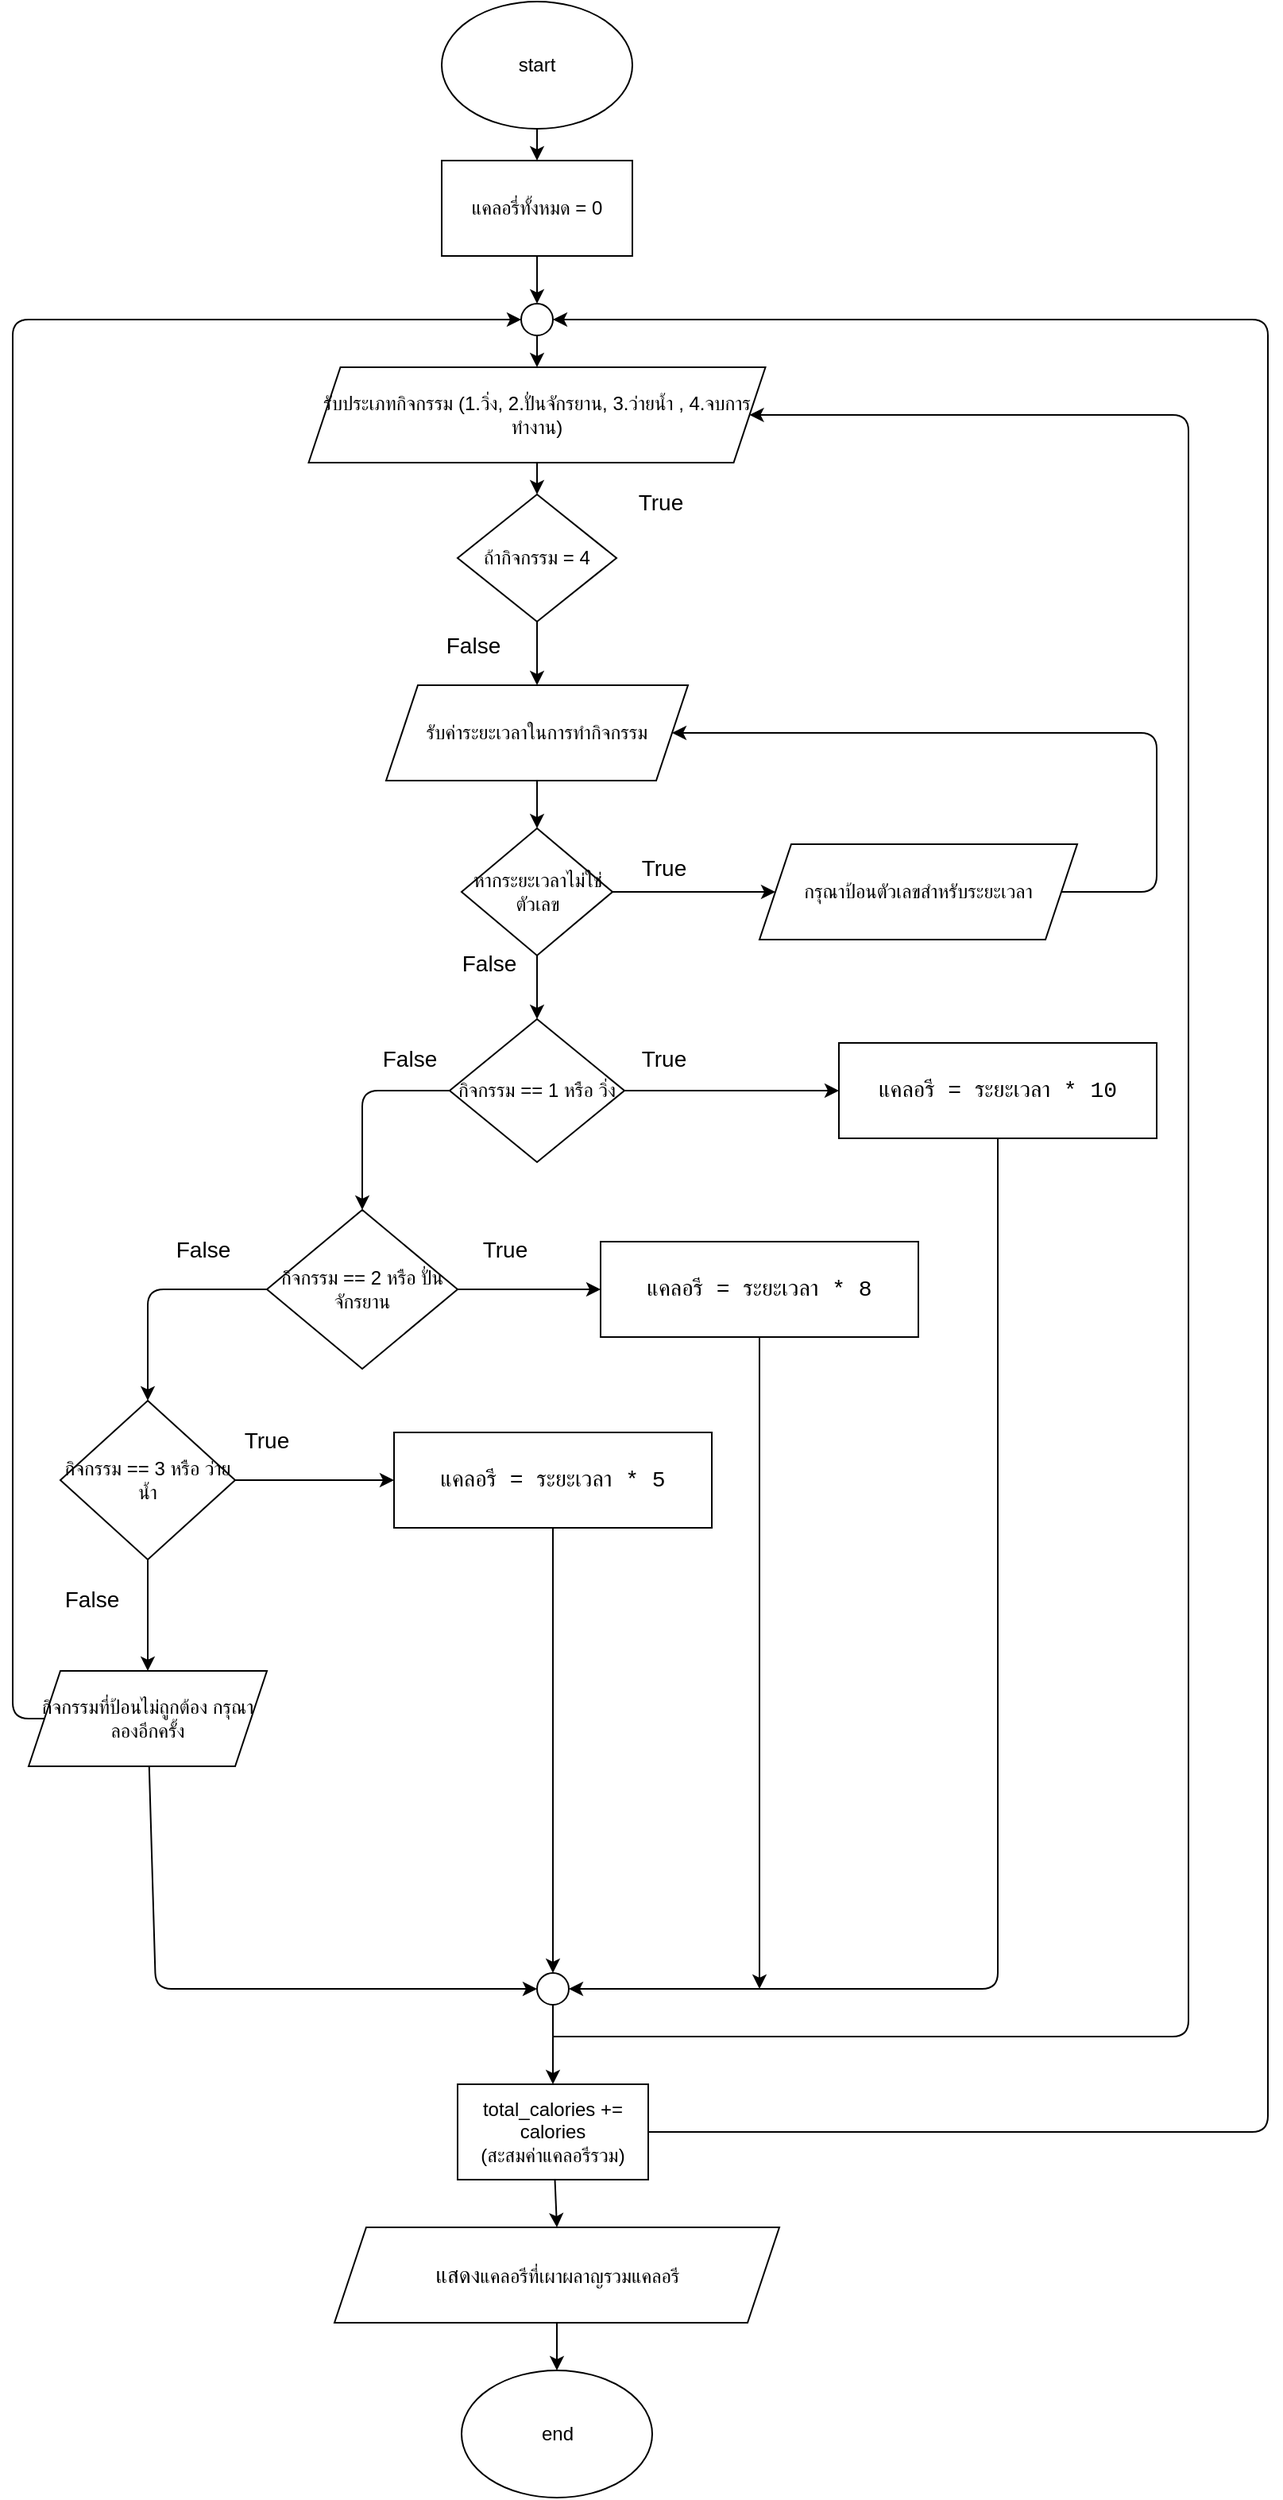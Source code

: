 <mxfile pages="1">
    <diagram id="byiRFvoMUt55oZUKQ5mL" name="Page-1">
        <mxGraphModel dx="905" dy="433" grid="1" gridSize="10" guides="1" tooltips="1" connect="1" arrows="1" fold="1" page="1" pageScale="1" pageWidth="850" pageHeight="1100" math="0" shadow="0">
            <root>
                <mxCell id="0"/>
                <mxCell id="1" parent="0"/>
                <mxCell id="59" style="edgeStyle=none;html=1;entryX=0.5;entryY=0;entryDx=0;entryDy=0;" edge="1" parent="1" source="3" target="54">
                    <mxGeometry relative="1" as="geometry"/>
                </mxCell>
                <mxCell id="3" value="start" style="ellipse;whiteSpace=wrap;html=1;" parent="1" vertex="1">
                    <mxGeometry x="280" y="10" width="120" height="80" as="geometry"/>
                </mxCell>
                <mxCell id="61" style="edgeStyle=none;html=1;entryX=0.5;entryY=0;entryDx=0;entryDy=0;" edge="1" parent="1" source="5" target="55">
                    <mxGeometry relative="1" as="geometry"/>
                </mxCell>
                <mxCell id="5" value="รับประเภทกิจกรรม (1.วิ่ง, 2.ปั่นจักรยาน, 3.ว่ายน้ำ , 4.จบการทำงาน)" style="shape=parallelogram;perimeter=parallelogramPerimeter;whiteSpace=wrap;html=1;fixedSize=1;" parent="1" vertex="1">
                    <mxGeometry x="196.25" y="240" width="287.5" height="60" as="geometry"/>
                </mxCell>
                <mxCell id="31" style="edgeStyle=none;html=1;entryX=0;entryY=0.5;entryDx=0;entryDy=0;" parent="1" source="14" target="16" edge="1">
                    <mxGeometry relative="1" as="geometry"/>
                </mxCell>
                <mxCell id="33" style="edgeStyle=none;html=1;entryX=0.5;entryY=0;entryDx=0;entryDy=0;" parent="1" source="14" target="32" edge="1">
                    <mxGeometry relative="1" as="geometry">
                        <Array as="points">
                            <mxPoint x="230" y="695"/>
                        </Array>
                    </mxGeometry>
                </mxCell>
                <mxCell id="14" value="กิจกรรม ==&amp;nbsp;&lt;span class=&quot;hljs-string&quot;&gt;1&lt;/span&gt;&amp;nbsp;หรือ&amp;nbsp;&lt;span class=&quot;hljs-string&quot;&gt;วิ่ง&lt;/span&gt;" style="rhombus;whiteSpace=wrap;html=1;" parent="1" vertex="1">
                    <mxGeometry x="285" y="650" width="110" height="90" as="geometry"/>
                </mxCell>
                <mxCell id="45" style="edgeStyle=none;html=1;entryX=1;entryY=0.5;entryDx=0;entryDy=0;" parent="1" source="16" target="24" edge="1">
                    <mxGeometry relative="1" as="geometry">
                        <Array as="points">
                            <mxPoint x="630" y="1260"/>
                        </Array>
                    </mxGeometry>
                </mxCell>
                <mxCell id="16" value="&lt;div style=&quot;font-family: &amp;#34;consolas&amp;#34; , &amp;#34;courier new&amp;#34; , monospace ; font-size: 14px ; line-height: 19px&quot;&gt;&lt;span style=&quot;background-color: rgb(255 , 255 , 255)&quot;&gt;แคลอรี = ระยะเวลา * 10&lt;/span&gt;&lt;/div&gt;" style="rounded=0;whiteSpace=wrap;html=1;" parent="1" vertex="1">
                    <mxGeometry x="530" y="665" width="200" height="60" as="geometry"/>
                </mxCell>
                <mxCell id="21" style="edgeStyle=none;html=1;entryX=0.5;entryY=0;entryDx=0;entryDy=0;fontSize=14;" parent="1" source="22" target="25" edge="1">
                    <mxGeometry relative="1" as="geometry"/>
                </mxCell>
                <mxCell id="22" value="&lt;font style=&quot;font-size: 14px;&quot;&gt;แสดง&lt;/font&gt;แคลอรีที่เผาผลาญรวมแคลอรี" style="shape=parallelogram;perimeter=parallelogramPerimeter;whiteSpace=wrap;html=1;fixedSize=1;" parent="1" vertex="1">
                    <mxGeometry x="212.5" y="1410" width="280" height="60" as="geometry"/>
                </mxCell>
                <mxCell id="77" style="edgeStyle=none;html=1;entryX=0.5;entryY=0;entryDx=0;entryDy=0;" edge="1" parent="1" source="24" target="76">
                    <mxGeometry relative="1" as="geometry"/>
                </mxCell>
                <mxCell id="24" value="" style="ellipse;whiteSpace=wrap;html=1;aspect=fixed;fontSize=14;" parent="1" vertex="1">
                    <mxGeometry x="340" y="1250" width="20" height="20" as="geometry"/>
                </mxCell>
                <mxCell id="25" value="end" style="ellipse;whiteSpace=wrap;html=1;" parent="1" vertex="1">
                    <mxGeometry x="292.5" y="1500" width="120" height="80" as="geometry"/>
                </mxCell>
                <mxCell id="26" value="True" style="text;html=1;strokeColor=none;fillColor=none;align=center;verticalAlign=middle;whiteSpace=wrap;rounded=0;fontSize=14;" parent="1" vertex="1">
                    <mxGeometry x="390" y="660" width="60" height="30" as="geometry"/>
                </mxCell>
                <mxCell id="27" value="False" style="text;html=1;strokeColor=none;fillColor=none;align=center;verticalAlign=middle;whiteSpace=wrap;rounded=0;fontSize=14;" parent="1" vertex="1">
                    <mxGeometry x="230" y="660" width="60" height="30" as="geometry"/>
                </mxCell>
                <mxCell id="35" style="edgeStyle=none;html=1;entryX=0;entryY=0.5;entryDx=0;entryDy=0;" parent="1" source="32" target="34" edge="1">
                    <mxGeometry relative="1" as="geometry"/>
                </mxCell>
                <mxCell id="37" style="edgeStyle=none;html=1;entryX=0.5;entryY=0;entryDx=0;entryDy=0;" parent="1" source="32" target="36" edge="1">
                    <mxGeometry relative="1" as="geometry">
                        <Array as="points">
                            <mxPoint x="95" y="820"/>
                        </Array>
                    </mxGeometry>
                </mxCell>
                <mxCell id="32" value="กิจกรรม ==  2 หรือ ปั่นจักรยาน" style="rhombus;whiteSpace=wrap;html=1;" parent="1" vertex="1">
                    <mxGeometry x="170" y="770" width="120" height="100" as="geometry"/>
                </mxCell>
                <mxCell id="46" style="edgeStyle=none;html=1;" parent="1" source="34" edge="1">
                    <mxGeometry relative="1" as="geometry">
                        <mxPoint x="480" y="1260" as="targetPoint"/>
                    </mxGeometry>
                </mxCell>
                <mxCell id="34" value="&lt;div style=&quot;font-family: &amp;quot;consolas&amp;quot; , &amp;quot;courier new&amp;quot; , monospace ; font-size: 14px ; line-height: 19px&quot;&gt;&lt;span style=&quot;background-color: rgb(255 , 255 , 255)&quot;&gt;แคลอรี = ระยะเวลา * 8&lt;/span&gt;&lt;/div&gt;" style="rounded=0;whiteSpace=wrap;html=1;" parent="1" vertex="1">
                    <mxGeometry x="380" y="790" width="200" height="60" as="geometry"/>
                </mxCell>
                <mxCell id="41" style="edgeStyle=none;html=1;entryX=0;entryY=0.5;entryDx=0;entryDy=0;" parent="1" source="36" target="40" edge="1">
                    <mxGeometry relative="1" as="geometry"/>
                </mxCell>
                <mxCell id="44" style="edgeStyle=none;html=1;entryX=0.5;entryY=0;entryDx=0;entryDy=0;" parent="1" source="36" edge="1">
                    <mxGeometry relative="1" as="geometry">
                        <mxPoint x="95" y="1060" as="targetPoint"/>
                    </mxGeometry>
                </mxCell>
                <mxCell id="36" value="กิจกรรม == 3 หรือ ว่ายน้ำ" style="rhombus;whiteSpace=wrap;html=1;" parent="1" vertex="1">
                    <mxGeometry x="40" y="890" width="110" height="100" as="geometry"/>
                </mxCell>
                <mxCell id="38" value="True" style="text;html=1;strokeColor=none;fillColor=none;align=center;verticalAlign=middle;whiteSpace=wrap;rounded=0;fontSize=14;" parent="1" vertex="1">
                    <mxGeometry x="290" y="780" width="60" height="30" as="geometry"/>
                </mxCell>
                <mxCell id="39" value="False" style="text;html=1;strokeColor=none;fillColor=none;align=center;verticalAlign=middle;whiteSpace=wrap;rounded=0;fontSize=14;" parent="1" vertex="1">
                    <mxGeometry x="100" y="780" width="60" height="30" as="geometry"/>
                </mxCell>
                <mxCell id="47" style="edgeStyle=none;html=1;entryX=0.5;entryY=0;entryDx=0;entryDy=0;" parent="1" source="40" target="24" edge="1">
                    <mxGeometry relative="1" as="geometry"/>
                </mxCell>
                <mxCell id="40" value="&lt;div style=&quot;font-family: &amp;quot;consolas&amp;quot; , &amp;quot;courier new&amp;quot; , monospace ; font-size: 14px ; line-height: 19px&quot;&gt;&lt;span style=&quot;background-color: rgb(255 , 255 , 255)&quot;&gt;แคลอรี = ระยะเวลา * 5&lt;/span&gt;&lt;/div&gt;" style="rounded=0;whiteSpace=wrap;html=1;" parent="1" vertex="1">
                    <mxGeometry x="250" y="910" width="200" height="60" as="geometry"/>
                </mxCell>
                <mxCell id="42" value="True" style="text;html=1;strokeColor=none;fillColor=none;align=center;verticalAlign=middle;whiteSpace=wrap;rounded=0;fontSize=14;" parent="1" vertex="1">
                    <mxGeometry x="140" y="900" width="60" height="30" as="geometry"/>
                </mxCell>
                <mxCell id="48" style="edgeStyle=none;html=1;entryX=0;entryY=0.5;entryDx=0;entryDy=0;" parent="1" target="24" edge="1">
                    <mxGeometry relative="1" as="geometry">
                        <Array as="points">
                            <mxPoint x="100" y="1260"/>
                        </Array>
                        <mxPoint x="95.882" y="1120" as="sourcePoint"/>
                    </mxGeometry>
                </mxCell>
                <mxCell id="79" style="edgeStyle=none;html=1;entryX=0;entryY=0.5;entryDx=0;entryDy=0;" edge="1" parent="1" source="43" target="81">
                    <mxGeometry relative="1" as="geometry">
                        <mxPoint x="320" y="210" as="targetPoint"/>
                        <Array as="points">
                            <mxPoint x="10" y="1090"/>
                            <mxPoint x="10" y="623"/>
                            <mxPoint x="10" y="210"/>
                        </Array>
                    </mxGeometry>
                </mxCell>
                <mxCell id="43" value="กิจกรรมที่ป้อนไม่ถูกต้อง กรุณาลองอีกครั้ง" style="shape=parallelogram;perimeter=parallelogramPerimeter;whiteSpace=wrap;html=1;fixedSize=1;" parent="1" vertex="1">
                    <mxGeometry x="20" y="1060" width="150" height="60" as="geometry"/>
                </mxCell>
                <mxCell id="83" style="edgeStyle=none;html=1;exitX=0.5;exitY=1;exitDx=0;exitDy=0;entryX=0.5;entryY=0;entryDx=0;entryDy=0;" edge="1" parent="1" source="54" target="81">
                    <mxGeometry relative="1" as="geometry">
                        <mxPoint x="340" y="180.0" as="targetPoint"/>
                    </mxGeometry>
                </mxCell>
                <mxCell id="54" value="แคลอรี่ทั้งหมด = 0" style="rounded=0;whiteSpace=wrap;html=1;" vertex="1" parent="1">
                    <mxGeometry x="280" y="110" width="120" height="60" as="geometry"/>
                </mxCell>
                <mxCell id="63" style="edgeStyle=none;html=1;entryX=0.5;entryY=0;entryDx=0;entryDy=0;" edge="1" parent="1" source="55" target="62">
                    <mxGeometry relative="1" as="geometry"/>
                </mxCell>
                <mxCell id="55" value="ถ้ากิจกรรม = 4" style="rhombus;whiteSpace=wrap;html=1;" vertex="1" parent="1">
                    <mxGeometry x="290" y="320" width="100" height="80" as="geometry"/>
                </mxCell>
                <mxCell id="56" value="True" style="text;html=1;strokeColor=none;fillColor=none;align=center;verticalAlign=middle;whiteSpace=wrap;rounded=0;fontSize=14;" vertex="1" parent="1">
                    <mxGeometry x="387.5" y="310" width="60" height="30" as="geometry"/>
                </mxCell>
                <mxCell id="57" value="False" style="text;html=1;strokeColor=none;fillColor=none;align=center;verticalAlign=middle;whiteSpace=wrap;rounded=0;fontSize=14;" vertex="1" parent="1">
                    <mxGeometry x="270" y="400" width="60" height="30" as="geometry"/>
                </mxCell>
                <mxCell id="66" style="edgeStyle=none;html=1;entryX=0.5;entryY=0;entryDx=0;entryDy=0;" edge="1" parent="1" source="62" target="64">
                    <mxGeometry relative="1" as="geometry"/>
                </mxCell>
                <mxCell id="62" value="รับค่าระยะเวลาในการทำกิจกรรม" style="shape=parallelogram;perimeter=parallelogramPerimeter;whiteSpace=wrap;html=1;fixedSize=1;" vertex="1" parent="1">
                    <mxGeometry x="245" y="440" width="190" height="60" as="geometry"/>
                </mxCell>
                <mxCell id="67" style="edgeStyle=none;html=1;entryX=0;entryY=0.5;entryDx=0;entryDy=0;" edge="1" parent="1" source="64" target="65">
                    <mxGeometry relative="1" as="geometry"/>
                </mxCell>
                <mxCell id="70" style="edgeStyle=none;html=1;entryX=0.5;entryY=0;entryDx=0;entryDy=0;" edge="1" parent="1" source="64" target="14">
                    <mxGeometry relative="1" as="geometry"/>
                </mxCell>
                <mxCell id="64" value="หากระยะเวลาไม่ใช่ตัวเลข" style="rhombus;whiteSpace=wrap;html=1;" vertex="1" parent="1">
                    <mxGeometry x="292.5" y="530" width="95" height="80" as="geometry"/>
                </mxCell>
                <mxCell id="73" style="edgeStyle=none;html=1;entryX=1;entryY=0.5;entryDx=0;entryDy=0;" edge="1" parent="1" source="65" target="62">
                    <mxGeometry relative="1" as="geometry">
                        <Array as="points">
                            <mxPoint x="730" y="570"/>
                            <mxPoint x="730" y="470"/>
                        </Array>
                    </mxGeometry>
                </mxCell>
                <mxCell id="65" value="กรุณาป้อนตัวเลขสำหรับระยะเวลา" style="shape=parallelogram;perimeter=parallelogramPerimeter;whiteSpace=wrap;html=1;fixedSize=1;" vertex="1" parent="1">
                    <mxGeometry x="480" y="540" width="200" height="60" as="geometry"/>
                </mxCell>
                <mxCell id="68" value="True" style="text;html=1;strokeColor=none;fillColor=none;align=center;verticalAlign=middle;whiteSpace=wrap;rounded=0;fontSize=14;" vertex="1" parent="1">
                    <mxGeometry x="390" y="540" width="60" height="30" as="geometry"/>
                </mxCell>
                <mxCell id="69" value="False" style="text;html=1;strokeColor=none;fillColor=none;align=center;verticalAlign=middle;whiteSpace=wrap;rounded=0;fontSize=14;" vertex="1" parent="1">
                    <mxGeometry x="280" y="600" width="60" height="30" as="geometry"/>
                </mxCell>
                <mxCell id="71" value="False" style="text;html=1;strokeColor=none;fillColor=none;align=center;verticalAlign=middle;whiteSpace=wrap;rounded=0;fontSize=14;" vertex="1" parent="1">
                    <mxGeometry x="30" y="1000" width="60" height="30" as="geometry"/>
                </mxCell>
                <mxCell id="74" value="" style="endArrow=classic;html=1;entryX=1;entryY=0.5;entryDx=0;entryDy=0;" edge="1" parent="1" target="5">
                    <mxGeometry width="50" height="50" relative="1" as="geometry">
                        <mxPoint x="350" y="1290" as="sourcePoint"/>
                        <mxPoint x="330" y="200" as="targetPoint"/>
                        <Array as="points">
                            <mxPoint x="750" y="1290"/>
                            <mxPoint x="750" y="270"/>
                        </Array>
                    </mxGeometry>
                </mxCell>
                <mxCell id="78" style="edgeStyle=none;html=1;entryX=0.5;entryY=0;entryDx=0;entryDy=0;" edge="1" parent="1" source="76" target="22">
                    <mxGeometry relative="1" as="geometry"/>
                </mxCell>
                <mxCell id="80" style="edgeStyle=none;html=1;" edge="1" parent="1" source="76" target="81">
                    <mxGeometry relative="1" as="geometry">
                        <mxPoint x="360" y="210" as="targetPoint"/>
                        <Array as="points">
                            <mxPoint x="800" y="1350"/>
                            <mxPoint x="800" y="210"/>
                        </Array>
                    </mxGeometry>
                </mxCell>
                <mxCell id="76" value="total_calories += calories&lt;br&gt;(สะสมค่าแคลอรีรวม)" style="rounded=0;whiteSpace=wrap;html=1;" vertex="1" parent="1">
                    <mxGeometry x="290" y="1320" width="120" height="60" as="geometry"/>
                </mxCell>
                <mxCell id="84" style="edgeStyle=none;html=1;entryX=0.5;entryY=0;entryDx=0;entryDy=0;" edge="1" parent="1" source="81" target="5">
                    <mxGeometry relative="1" as="geometry"/>
                </mxCell>
                <mxCell id="81" value="" style="ellipse;whiteSpace=wrap;html=1;aspect=fixed;" vertex="1" parent="1">
                    <mxGeometry x="330" y="200" width="20" height="20" as="geometry"/>
                </mxCell>
            </root>
        </mxGraphModel>
    </diagram>
</mxfile>
